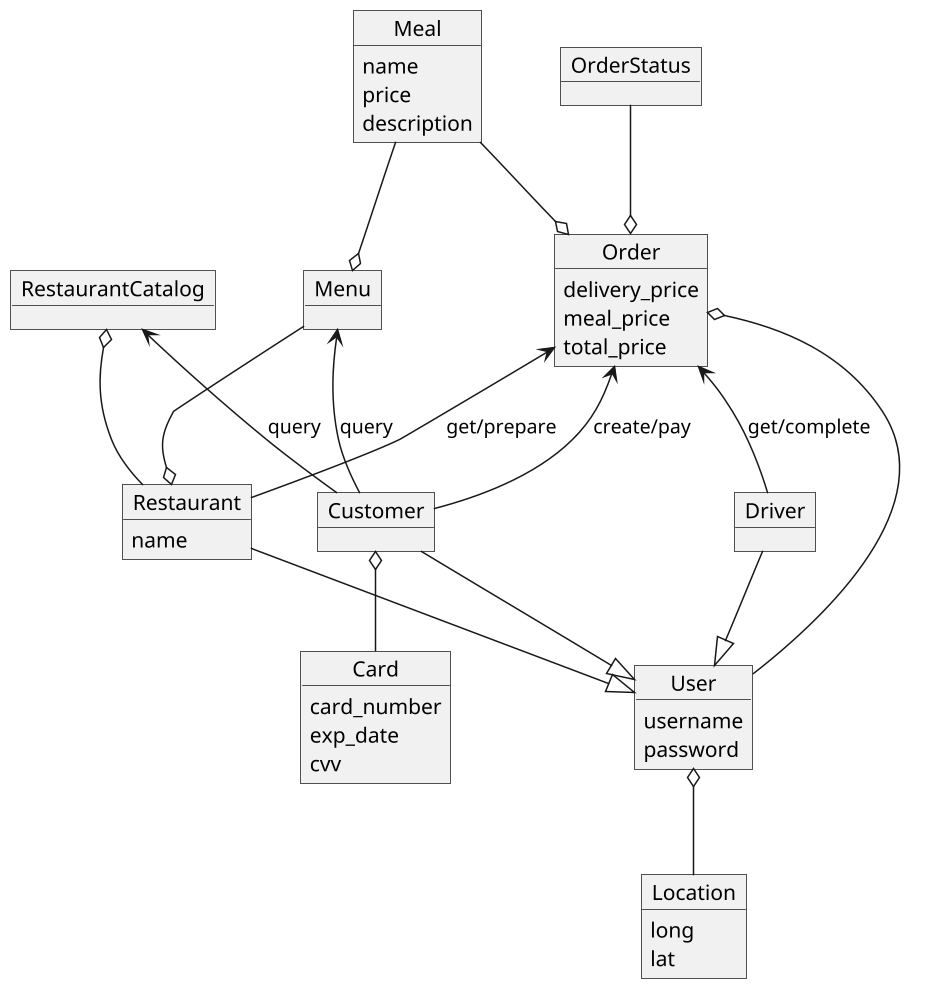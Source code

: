 @startuml FoodoModel
scale 1.5
skinparam shadowing false

object User {
    username
    password
}

object Customer {
}

object Location {
    long
    lat
}

object Meal {
    name
    price
    description
}

object Menu {
}

object Restaurant {
    name
}

object Driver {
}

object OrderStatus {
}

object Order {
    delivery_price
    meal_price
    total_price
}

object Card {
    card_number
    exp_date
    cvv
}

object RestaurantCatalog {
}

Customer --|> User
Driver --|> User
Restaurant --|> User
User o-- Location
Meal --o Menu
Menu --o Restaurant
Order <-- Customer : create/pay
Order <-- Driver : get/complete
Order <-- Restaurant : get/prepare
OrderStatus --o Order
Meal --o Order
Customer o-- Card
RestaurantCatalog o-- Restaurant
Menu <-- Customer : query
RestaurantCatalog <-- Customer : query
Order o-- User

@enduml